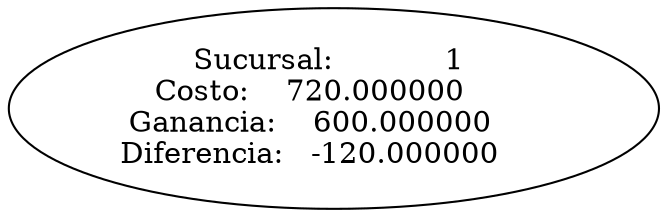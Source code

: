  digraph G {
 "Sucursal"[label="Sucursal:            1 \nCosto:    720.000000     \nGanancia:    600.000000     \nDiferencia:   -120.000000     "]
 }

